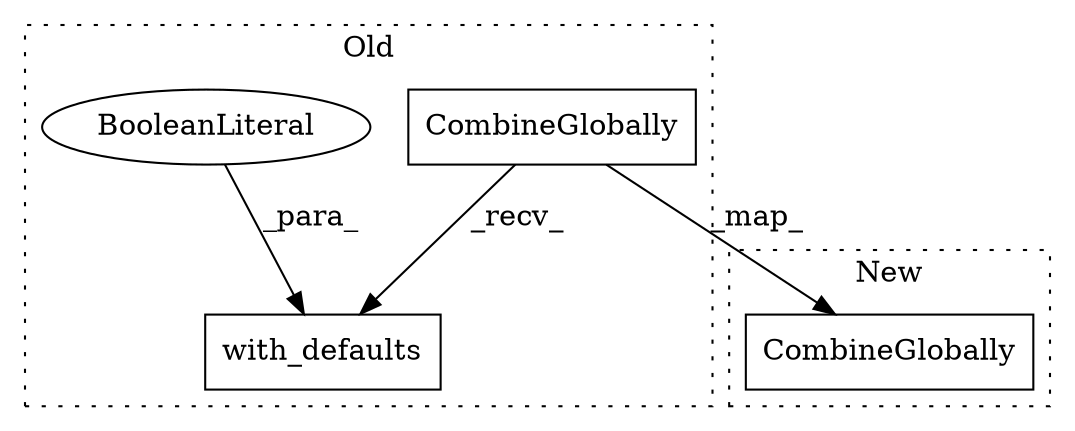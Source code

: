 digraph G {
subgraph cluster0 {
1 [label="CombineGlobally" a="32" s="32588,32657" l="16,1" shape="box"];
3 [label="with_defaults" a="32" s="32659,32678" l="14,1" shape="box"];
4 [label="BooleanLiteral" a="9" s="32673" l="5" shape="ellipse"];
label = "Old";
style="dotted";
}
subgraph cluster1 {
2 [label="CombineGlobally" a="32" s="32525,32594" l="16,1" shape="box"];
label = "New";
style="dotted";
}
1 -> 2 [label="_map_"];
1 -> 3 [label="_recv_"];
4 -> 3 [label="_para_"];
}